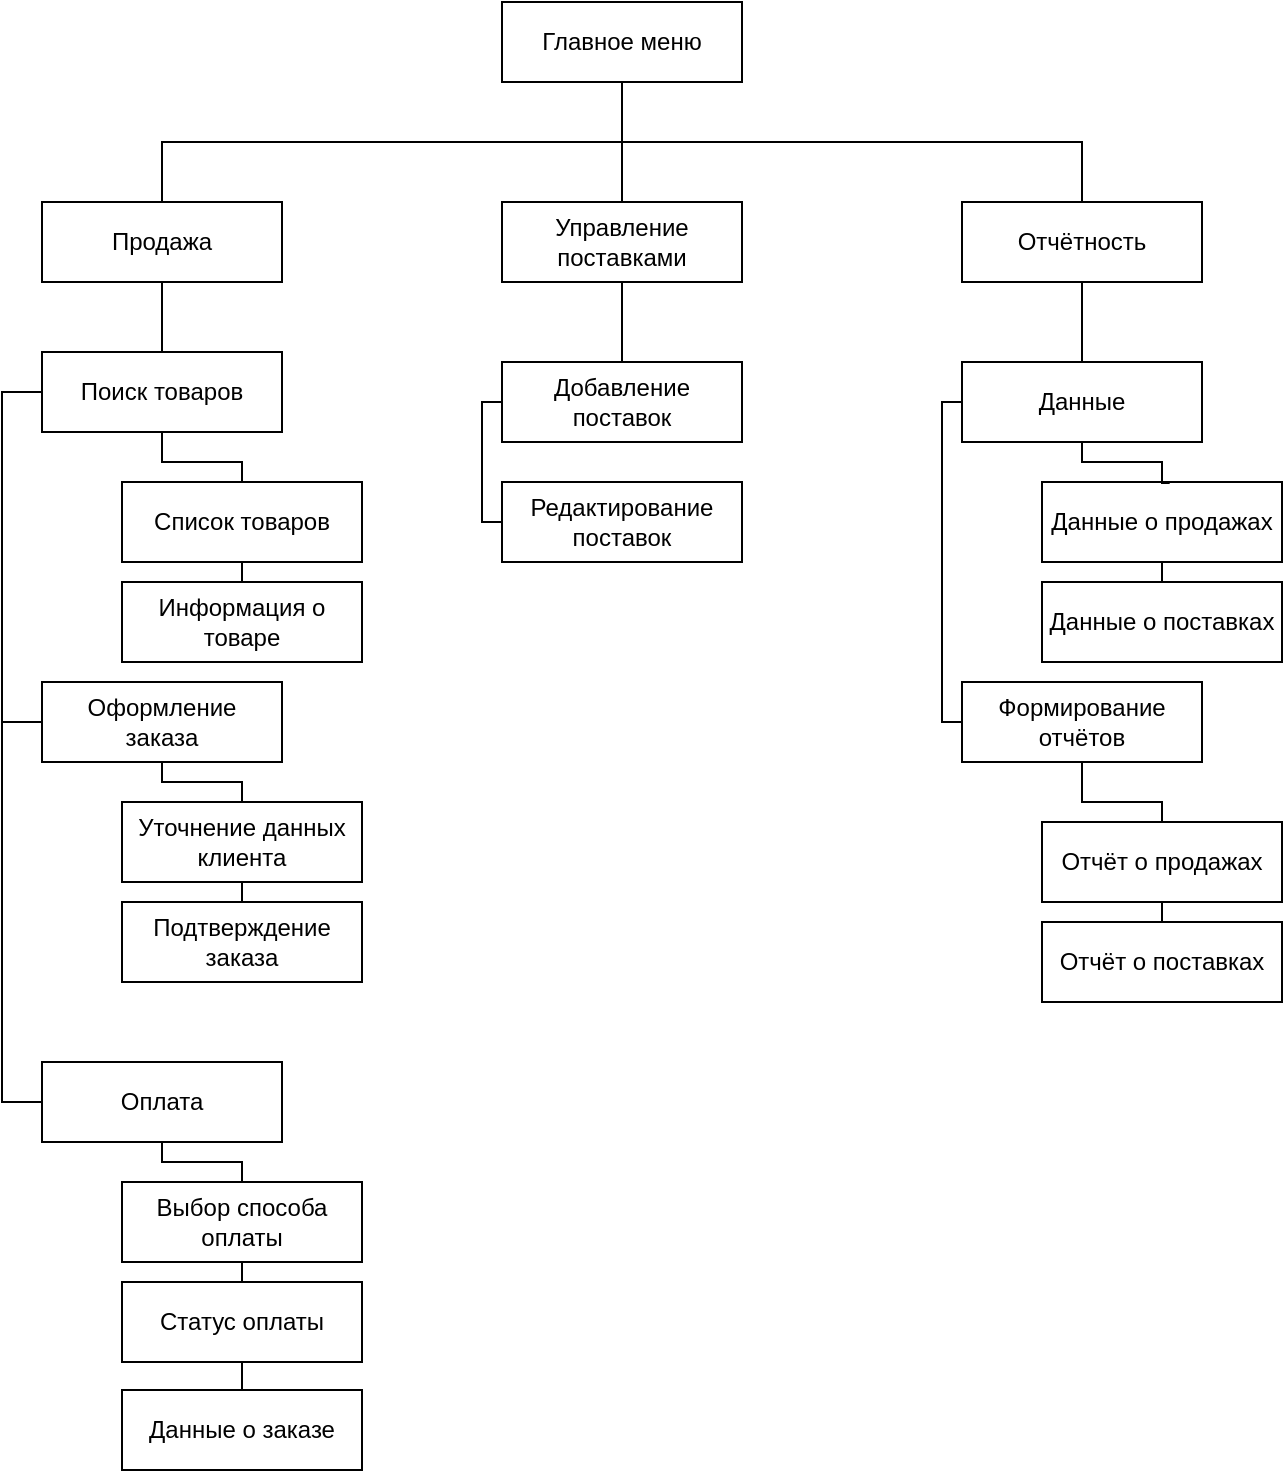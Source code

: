 <mxfile version="22.1.21" type="device">
  <diagram name="Page-1" id="CnT03TZ_5wsiOiCBk9uN">
    <mxGraphModel dx="874" dy="507" grid="1" gridSize="10" guides="1" tooltips="1" connect="1" arrows="1" fold="1" page="1" pageScale="1" pageWidth="827" pageHeight="1169" math="0" shadow="0">
      <root>
        <mxCell id="0" />
        <mxCell id="1" parent="0" />
        <mxCell id="AhNV3txTKEynnAWxGbNM-18" style="edgeStyle=orthogonalEdgeStyle;rounded=0;orthogonalLoop=1;jettySize=auto;html=1;entryX=0.5;entryY=0;entryDx=0;entryDy=0;endArrow=none;endFill=0;" edge="1" parent="1" source="AhNV3txTKEynnAWxGbNM-2" target="AhNV3txTKEynnAWxGbNM-3">
          <mxGeometry relative="1" as="geometry" />
        </mxCell>
        <mxCell id="AhNV3txTKEynnAWxGbNM-19" style="edgeStyle=orthogonalEdgeStyle;rounded=0;orthogonalLoop=1;jettySize=auto;html=1;entryX=0.5;entryY=0;entryDx=0;entryDy=0;endArrow=none;endFill=0;" edge="1" parent="1" source="AhNV3txTKEynnAWxGbNM-2" target="AhNV3txTKEynnAWxGbNM-4">
          <mxGeometry relative="1" as="geometry">
            <Array as="points">
              <mxPoint x="620" y="480" />
              <mxPoint x="390" y="480" />
            </Array>
          </mxGeometry>
        </mxCell>
        <mxCell id="AhNV3txTKEynnAWxGbNM-22" style="edgeStyle=orthogonalEdgeStyle;rounded=0;orthogonalLoop=1;jettySize=auto;html=1;entryX=0.5;entryY=0;entryDx=0;entryDy=0;endArrow=none;endFill=0;" edge="1" parent="1" source="AhNV3txTKEynnAWxGbNM-2" target="AhNV3txTKEynnAWxGbNM-21">
          <mxGeometry relative="1" as="geometry">
            <Array as="points">
              <mxPoint x="620" y="480" />
              <mxPoint x="850" y="480" />
            </Array>
          </mxGeometry>
        </mxCell>
        <mxCell id="AhNV3txTKEynnAWxGbNM-2" value="Главное меню" style="rounded=0;whiteSpace=wrap;html=1;" vertex="1" parent="1">
          <mxGeometry x="560" y="410" width="120" height="40" as="geometry" />
        </mxCell>
        <mxCell id="AhNV3txTKEynnAWxGbNM-45" style="edgeStyle=orthogonalEdgeStyle;rounded=0;orthogonalLoop=1;jettySize=auto;html=1;endArrow=none;endFill=0;" edge="1" parent="1" source="AhNV3txTKEynnAWxGbNM-3" target="AhNV3txTKEynnAWxGbNM-39">
          <mxGeometry relative="1" as="geometry" />
        </mxCell>
        <mxCell id="AhNV3txTKEynnAWxGbNM-3" value="Управление поставками" style="rounded=0;whiteSpace=wrap;html=1;" vertex="1" parent="1">
          <mxGeometry x="560" y="510" width="120" height="40" as="geometry" />
        </mxCell>
        <mxCell id="AhNV3txTKEynnAWxGbNM-44" style="edgeStyle=orthogonalEdgeStyle;rounded=0;orthogonalLoop=1;jettySize=auto;html=1;entryX=0.5;entryY=0;entryDx=0;entryDy=0;endArrow=none;endFill=0;" edge="1" parent="1" source="AhNV3txTKEynnAWxGbNM-4" target="AhNV3txTKEynnAWxGbNM-5">
          <mxGeometry relative="1" as="geometry" />
        </mxCell>
        <mxCell id="AhNV3txTKEynnAWxGbNM-4" value="Продажа" style="rounded=0;whiteSpace=wrap;html=1;" vertex="1" parent="1">
          <mxGeometry x="330" y="510" width="120" height="40" as="geometry" />
        </mxCell>
        <mxCell id="AhNV3txTKEynnAWxGbNM-42" style="edgeStyle=orthogonalEdgeStyle;rounded=0;orthogonalLoop=1;jettySize=auto;html=1;entryX=0.5;entryY=0;entryDx=0;entryDy=0;endArrow=none;endFill=0;" edge="1" parent="1" source="AhNV3txTKEynnAWxGbNM-5" target="AhNV3txTKEynnAWxGbNM-6">
          <mxGeometry relative="1" as="geometry">
            <Array as="points">
              <mxPoint x="390" y="640" />
              <mxPoint x="430" y="640" />
            </Array>
          </mxGeometry>
        </mxCell>
        <mxCell id="AhNV3txTKEynnAWxGbNM-46" style="edgeStyle=orthogonalEdgeStyle;rounded=0;orthogonalLoop=1;jettySize=auto;html=1;entryX=0;entryY=0.5;entryDx=0;entryDy=0;endArrow=none;endFill=0;" edge="1" parent="1" source="AhNV3txTKEynnAWxGbNM-5" target="AhNV3txTKEynnAWxGbNM-8">
          <mxGeometry relative="1" as="geometry">
            <Array as="points">
              <mxPoint x="310" y="605" />
              <mxPoint x="310" y="770" />
            </Array>
          </mxGeometry>
        </mxCell>
        <mxCell id="AhNV3txTKEynnAWxGbNM-5" value="Поиск товаров" style="rounded=0;whiteSpace=wrap;html=1;" vertex="1" parent="1">
          <mxGeometry x="330" y="585" width="120" height="40" as="geometry" />
        </mxCell>
        <mxCell id="AhNV3txTKEynnAWxGbNM-43" style="edgeStyle=orthogonalEdgeStyle;rounded=0;orthogonalLoop=1;jettySize=auto;html=1;exitX=0.5;exitY=1;exitDx=0;exitDy=0;entryX=0.5;entryY=0;entryDx=0;entryDy=0;endArrow=none;endFill=0;" edge="1" parent="1" source="AhNV3txTKEynnAWxGbNM-6" target="AhNV3txTKEynnAWxGbNM-7">
          <mxGeometry relative="1" as="geometry" />
        </mxCell>
        <mxCell id="AhNV3txTKEynnAWxGbNM-6" value="Список товаров" style="rounded=0;whiteSpace=wrap;html=1;" vertex="1" parent="1">
          <mxGeometry x="370" y="650" width="120" height="40" as="geometry" />
        </mxCell>
        <mxCell id="AhNV3txTKEynnAWxGbNM-7" value="Информация о товаре" style="rounded=0;whiteSpace=wrap;html=1;" vertex="1" parent="1">
          <mxGeometry x="370" y="700" width="120" height="40" as="geometry" />
        </mxCell>
        <mxCell id="AhNV3txTKEynnAWxGbNM-38" style="edgeStyle=orthogonalEdgeStyle;rounded=0;orthogonalLoop=1;jettySize=auto;html=1;entryX=0.5;entryY=0;entryDx=0;entryDy=0;endArrow=none;endFill=0;" edge="1" parent="1" source="AhNV3txTKEynnAWxGbNM-8" target="AhNV3txTKEynnAWxGbNM-35">
          <mxGeometry relative="1" as="geometry">
            <Array as="points">
              <mxPoint x="390" y="800" />
              <mxPoint x="430" y="800" />
            </Array>
          </mxGeometry>
        </mxCell>
        <mxCell id="AhNV3txTKEynnAWxGbNM-47" style="edgeStyle=orthogonalEdgeStyle;rounded=0;orthogonalLoop=1;jettySize=auto;html=1;entryX=0;entryY=0.5;entryDx=0;entryDy=0;endArrow=none;endFill=0;" edge="1" parent="1" source="AhNV3txTKEynnAWxGbNM-8" target="AhNV3txTKEynnAWxGbNM-9">
          <mxGeometry relative="1" as="geometry">
            <Array as="points">
              <mxPoint x="310" y="770" />
              <mxPoint x="310" y="960" />
            </Array>
          </mxGeometry>
        </mxCell>
        <mxCell id="AhNV3txTKEynnAWxGbNM-8" value="Оформление&lt;br&gt;заказа" style="rounded=0;whiteSpace=wrap;html=1;" vertex="1" parent="1">
          <mxGeometry x="330" y="750" width="120" height="40" as="geometry" />
        </mxCell>
        <mxCell id="AhNV3txTKEynnAWxGbNM-15" style="edgeStyle=orthogonalEdgeStyle;rounded=0;orthogonalLoop=1;jettySize=auto;html=1;entryX=0.5;entryY=0;entryDx=0;entryDy=0;endArrow=none;endFill=0;" edge="1" parent="1" source="AhNV3txTKEynnAWxGbNM-9" target="AhNV3txTKEynnAWxGbNM-13">
          <mxGeometry relative="1" as="geometry">
            <Array as="points">
              <mxPoint x="390" y="990" />
              <mxPoint x="430" y="990" />
            </Array>
          </mxGeometry>
        </mxCell>
        <mxCell id="AhNV3txTKEynnAWxGbNM-9" value="Оплата" style="rounded=0;whiteSpace=wrap;html=1;" vertex="1" parent="1">
          <mxGeometry x="330" y="940" width="120" height="40" as="geometry" />
        </mxCell>
        <mxCell id="AhNV3txTKEynnAWxGbNM-17" style="edgeStyle=orthogonalEdgeStyle;rounded=0;orthogonalLoop=1;jettySize=auto;html=1;entryX=0.5;entryY=0;entryDx=0;entryDy=0;endArrow=none;endFill=0;" edge="1" parent="1" source="AhNV3txTKEynnAWxGbNM-10" target="AhNV3txTKEynnAWxGbNM-11">
          <mxGeometry relative="1" as="geometry" />
        </mxCell>
        <mxCell id="AhNV3txTKEynnAWxGbNM-10" value="Статус оплаты" style="rounded=0;whiteSpace=wrap;html=1;" vertex="1" parent="1">
          <mxGeometry x="370" y="1050" width="120" height="40" as="geometry" />
        </mxCell>
        <mxCell id="AhNV3txTKEynnAWxGbNM-11" value="Данные о заказе" style="rounded=0;whiteSpace=wrap;html=1;" vertex="1" parent="1">
          <mxGeometry x="370" y="1104" width="120" height="40" as="geometry" />
        </mxCell>
        <mxCell id="AhNV3txTKEynnAWxGbNM-16" style="edgeStyle=orthogonalEdgeStyle;rounded=0;orthogonalLoop=1;jettySize=auto;html=1;endArrow=none;endFill=0;" edge="1" parent="1" source="AhNV3txTKEynnAWxGbNM-13">
          <mxGeometry relative="1" as="geometry">
            <mxPoint x="430" y="1050" as="targetPoint" />
            <Array as="points">
              <mxPoint x="430" y="1050" />
            </Array>
          </mxGeometry>
        </mxCell>
        <mxCell id="AhNV3txTKEynnAWxGbNM-13" value="Выбор способа оплаты" style="rounded=0;whiteSpace=wrap;html=1;" vertex="1" parent="1">
          <mxGeometry x="370" y="1000" width="120" height="40" as="geometry" />
        </mxCell>
        <mxCell id="AhNV3txTKEynnAWxGbNM-34" style="edgeStyle=orthogonalEdgeStyle;rounded=0;orthogonalLoop=1;jettySize=auto;html=1;entryX=0.5;entryY=0;entryDx=0;entryDy=0;endArrow=none;endFill=0;" edge="1" parent="1" source="AhNV3txTKEynnAWxGbNM-21" target="AhNV3txTKEynnAWxGbNM-23">
          <mxGeometry relative="1" as="geometry" />
        </mxCell>
        <mxCell id="AhNV3txTKEynnAWxGbNM-21" value="Отчётность" style="rounded=0;whiteSpace=wrap;html=1;" vertex="1" parent="1">
          <mxGeometry x="790" y="510" width="120" height="40" as="geometry" />
        </mxCell>
        <mxCell id="AhNV3txTKEynnAWxGbNM-33" style="edgeStyle=orthogonalEdgeStyle;rounded=0;orthogonalLoop=1;jettySize=auto;html=1;entryX=0;entryY=0.5;entryDx=0;entryDy=0;endArrow=none;endFill=0;" edge="1" parent="1" source="AhNV3txTKEynnAWxGbNM-23" target="AhNV3txTKEynnAWxGbNM-24">
          <mxGeometry relative="1" as="geometry">
            <Array as="points">
              <mxPoint x="780" y="610" />
              <mxPoint x="780" y="770" />
            </Array>
          </mxGeometry>
        </mxCell>
        <mxCell id="AhNV3txTKEynnAWxGbNM-23" value="Данные" style="rounded=0;whiteSpace=wrap;html=1;" vertex="1" parent="1">
          <mxGeometry x="790" y="590" width="120" height="40" as="geometry" />
        </mxCell>
        <mxCell id="AhNV3txTKEynnAWxGbNM-28" style="edgeStyle=orthogonalEdgeStyle;rounded=0;orthogonalLoop=1;jettySize=auto;html=1;entryX=0.5;entryY=0;entryDx=0;entryDy=0;endArrow=none;endFill=0;" edge="1" parent="1" source="AhNV3txTKEynnAWxGbNM-24" target="AhNV3txTKEynnAWxGbNM-25">
          <mxGeometry relative="1" as="geometry" />
        </mxCell>
        <mxCell id="AhNV3txTKEynnAWxGbNM-24" value="Формирование&lt;br&gt;отчётов" style="rounded=0;whiteSpace=wrap;html=1;" vertex="1" parent="1">
          <mxGeometry x="790" y="750" width="120" height="40" as="geometry" />
        </mxCell>
        <mxCell id="AhNV3txTKEynnAWxGbNM-27" style="edgeStyle=orthogonalEdgeStyle;rounded=0;orthogonalLoop=1;jettySize=auto;html=1;entryX=0.5;entryY=0;entryDx=0;entryDy=0;endArrow=none;endFill=0;" edge="1" parent="1" source="AhNV3txTKEynnAWxGbNM-25" target="AhNV3txTKEynnAWxGbNM-26">
          <mxGeometry relative="1" as="geometry" />
        </mxCell>
        <mxCell id="AhNV3txTKEynnAWxGbNM-25" value="Отчёт о продажах" style="rounded=0;whiteSpace=wrap;html=1;" vertex="1" parent="1">
          <mxGeometry x="830" y="820" width="120" height="40" as="geometry" />
        </mxCell>
        <mxCell id="AhNV3txTKEynnAWxGbNM-26" value="Отчёт о поставках" style="rounded=0;whiteSpace=wrap;html=1;" vertex="1" parent="1">
          <mxGeometry x="830" y="870" width="120" height="40" as="geometry" />
        </mxCell>
        <mxCell id="AhNV3txTKEynnAWxGbNM-32" style="edgeStyle=orthogonalEdgeStyle;rounded=0;orthogonalLoop=1;jettySize=auto;html=1;entryX=0.5;entryY=0;entryDx=0;entryDy=0;endArrow=none;endFill=0;" edge="1" parent="1" source="AhNV3txTKEynnAWxGbNM-29" target="AhNV3txTKEynnAWxGbNM-30">
          <mxGeometry relative="1" as="geometry" />
        </mxCell>
        <mxCell id="AhNV3txTKEynnAWxGbNM-29" value="Данные о продажах" style="rounded=0;whiteSpace=wrap;html=1;" vertex="1" parent="1">
          <mxGeometry x="830" y="650" width="120" height="40" as="geometry" />
        </mxCell>
        <mxCell id="AhNV3txTKEynnAWxGbNM-30" value="Данные о поставках" style="rounded=0;whiteSpace=wrap;html=1;" vertex="1" parent="1">
          <mxGeometry x="830" y="700" width="120" height="40" as="geometry" />
        </mxCell>
        <mxCell id="AhNV3txTKEynnAWxGbNM-31" style="edgeStyle=orthogonalEdgeStyle;rounded=0;orthogonalLoop=1;jettySize=auto;html=1;entryX=0.532;entryY=0.012;entryDx=0;entryDy=0;entryPerimeter=0;endArrow=none;endFill=0;" edge="1" parent="1" source="AhNV3txTKEynnAWxGbNM-23" target="AhNV3txTKEynnAWxGbNM-29">
          <mxGeometry relative="1" as="geometry">
            <Array as="points">
              <mxPoint x="850" y="640" />
              <mxPoint x="890" y="640" />
              <mxPoint x="890" y="651" />
            </Array>
          </mxGeometry>
        </mxCell>
        <mxCell id="AhNV3txTKEynnAWxGbNM-37" style="edgeStyle=orthogonalEdgeStyle;rounded=0;orthogonalLoop=1;jettySize=auto;html=1;entryX=0.5;entryY=0;entryDx=0;entryDy=0;endArrow=none;endFill=0;" edge="1" parent="1" source="AhNV3txTKEynnAWxGbNM-35" target="AhNV3txTKEynnAWxGbNM-36">
          <mxGeometry relative="1" as="geometry" />
        </mxCell>
        <mxCell id="AhNV3txTKEynnAWxGbNM-35" value="Уточнение данных клиента" style="rounded=0;whiteSpace=wrap;html=1;" vertex="1" parent="1">
          <mxGeometry x="370" y="810" width="120" height="40" as="geometry" />
        </mxCell>
        <mxCell id="AhNV3txTKEynnAWxGbNM-36" value="Подтверждение заказа" style="rounded=0;whiteSpace=wrap;html=1;" vertex="1" parent="1">
          <mxGeometry x="370" y="860" width="120" height="40" as="geometry" />
        </mxCell>
        <mxCell id="AhNV3txTKEynnAWxGbNM-41" style="edgeStyle=orthogonalEdgeStyle;rounded=0;orthogonalLoop=1;jettySize=auto;html=1;entryX=0;entryY=0.5;entryDx=0;entryDy=0;endArrow=none;endFill=0;" edge="1" parent="1" source="AhNV3txTKEynnAWxGbNM-39" target="AhNV3txTKEynnAWxGbNM-40">
          <mxGeometry relative="1" as="geometry">
            <Array as="points">
              <mxPoint x="550" y="610" />
              <mxPoint x="550" y="670" />
            </Array>
          </mxGeometry>
        </mxCell>
        <mxCell id="AhNV3txTKEynnAWxGbNM-39" value="Добавление поставок" style="rounded=0;whiteSpace=wrap;html=1;" vertex="1" parent="1">
          <mxGeometry x="560" y="590" width="120" height="40" as="geometry" />
        </mxCell>
        <mxCell id="AhNV3txTKEynnAWxGbNM-40" value="Редактирование&lt;br&gt;поставок" style="rounded=0;whiteSpace=wrap;html=1;" vertex="1" parent="1">
          <mxGeometry x="560" y="650" width="120" height="40" as="geometry" />
        </mxCell>
      </root>
    </mxGraphModel>
  </diagram>
</mxfile>
